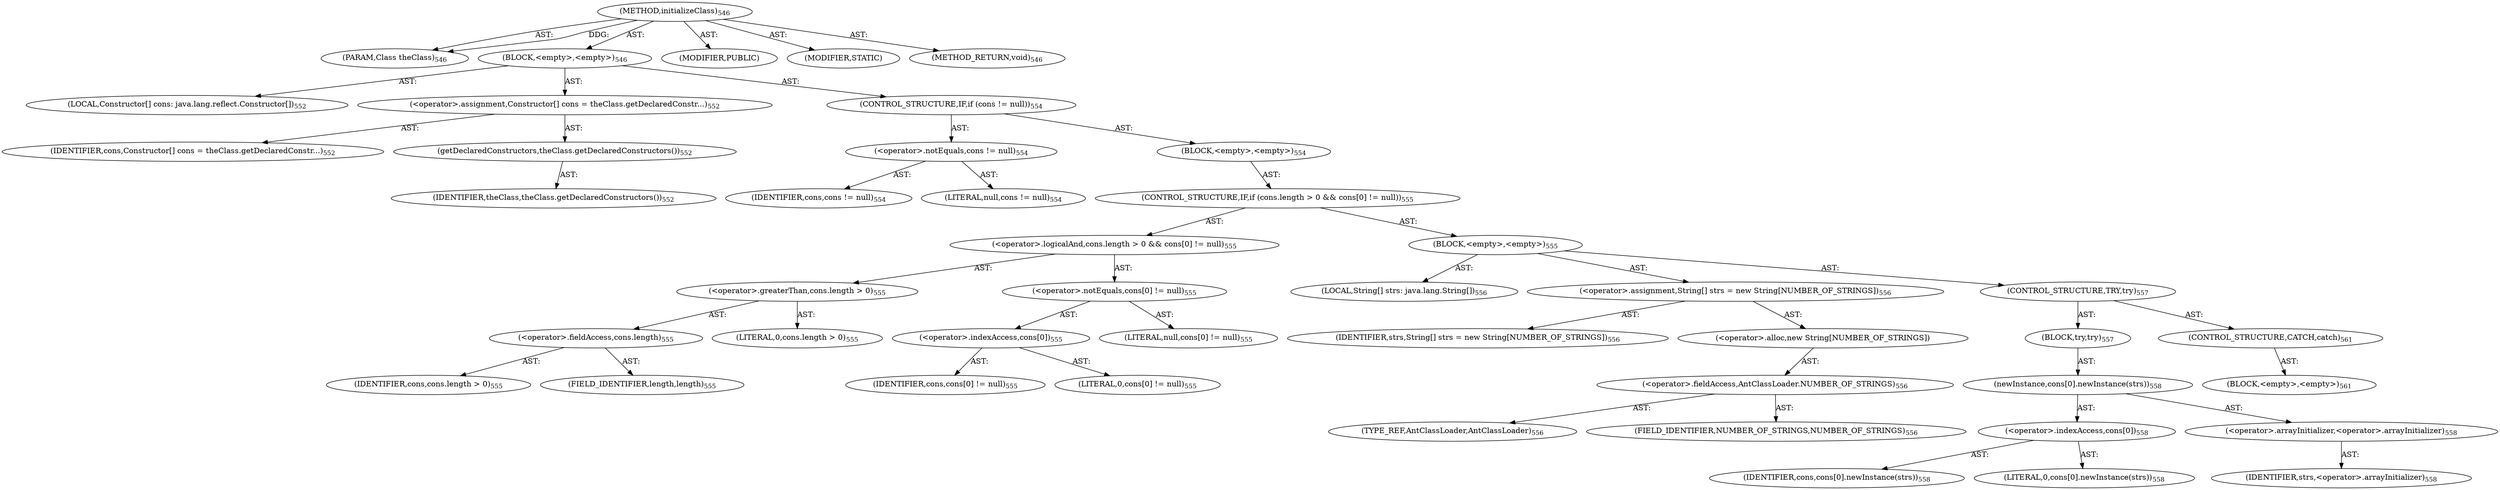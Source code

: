 digraph "initializeClass" {  
"111669149716" [label = <(METHOD,initializeClass)<SUB>546</SUB>> ]
"115964117049" [label = <(PARAM,Class theClass)<SUB>546</SUB>> ]
"25769803820" [label = <(BLOCK,&lt;empty&gt;,&lt;empty&gt;)<SUB>546</SUB>> ]
"94489280526" [label = <(LOCAL,Constructor[] cons: java.lang.reflect.Constructor[])<SUB>552</SUB>> ]
"30064771305" [label = <(&lt;operator&gt;.assignment,Constructor[] cons = theClass.getDeclaredConstr...)<SUB>552</SUB>> ]
"68719476956" [label = <(IDENTIFIER,cons,Constructor[] cons = theClass.getDeclaredConstr...)<SUB>552</SUB>> ]
"30064771306" [label = <(getDeclaredConstructors,theClass.getDeclaredConstructors())<SUB>552</SUB>> ]
"68719476957" [label = <(IDENTIFIER,theClass,theClass.getDeclaredConstructors())<SUB>552</SUB>> ]
"47244640277" [label = <(CONTROL_STRUCTURE,IF,if (cons != null))<SUB>554</SUB>> ]
"30064771307" [label = <(&lt;operator&gt;.notEquals,cons != null)<SUB>554</SUB>> ]
"68719476958" [label = <(IDENTIFIER,cons,cons != null)<SUB>554</SUB>> ]
"90194313257" [label = <(LITERAL,null,cons != null)<SUB>554</SUB>> ]
"25769803821" [label = <(BLOCK,&lt;empty&gt;,&lt;empty&gt;)<SUB>554</SUB>> ]
"47244640278" [label = <(CONTROL_STRUCTURE,IF,if (cons.length &gt; 0 &amp;&amp; cons[0] != null))<SUB>555</SUB>> ]
"30064771308" [label = <(&lt;operator&gt;.logicalAnd,cons.length &gt; 0 &amp;&amp; cons[0] != null)<SUB>555</SUB>> ]
"30064771309" [label = <(&lt;operator&gt;.greaterThan,cons.length &gt; 0)<SUB>555</SUB>> ]
"30064771310" [label = <(&lt;operator&gt;.fieldAccess,cons.length)<SUB>555</SUB>> ]
"68719476959" [label = <(IDENTIFIER,cons,cons.length &gt; 0)<SUB>555</SUB>> ]
"55834574925" [label = <(FIELD_IDENTIFIER,length,length)<SUB>555</SUB>> ]
"90194313258" [label = <(LITERAL,0,cons.length &gt; 0)<SUB>555</SUB>> ]
"30064771311" [label = <(&lt;operator&gt;.notEquals,cons[0] != null)<SUB>555</SUB>> ]
"30064771312" [label = <(&lt;operator&gt;.indexAccess,cons[0])<SUB>555</SUB>> ]
"68719476960" [label = <(IDENTIFIER,cons,cons[0] != null)<SUB>555</SUB>> ]
"90194313259" [label = <(LITERAL,0,cons[0] != null)<SUB>555</SUB>> ]
"90194313260" [label = <(LITERAL,null,cons[0] != null)<SUB>555</SUB>> ]
"25769803822" [label = <(BLOCK,&lt;empty&gt;,&lt;empty&gt;)<SUB>555</SUB>> ]
"94489280527" [label = <(LOCAL,String[] strs: java.lang.String[])<SUB>556</SUB>> ]
"30064771313" [label = <(&lt;operator&gt;.assignment,String[] strs = new String[NUMBER_OF_STRINGS])<SUB>556</SUB>> ]
"68719476961" [label = <(IDENTIFIER,strs,String[] strs = new String[NUMBER_OF_STRINGS])<SUB>556</SUB>> ]
"30064771314" [label = <(&lt;operator&gt;.alloc,new String[NUMBER_OF_STRINGS])> ]
"30064771315" [label = <(&lt;operator&gt;.fieldAccess,AntClassLoader.NUMBER_OF_STRINGS)<SUB>556</SUB>> ]
"180388626434" [label = <(TYPE_REF,AntClassLoader,AntClassLoader)<SUB>556</SUB>> ]
"55834574926" [label = <(FIELD_IDENTIFIER,NUMBER_OF_STRINGS,NUMBER_OF_STRINGS)<SUB>556</SUB>> ]
"47244640279" [label = <(CONTROL_STRUCTURE,TRY,try)<SUB>557</SUB>> ]
"25769803823" [label = <(BLOCK,try,try)<SUB>557</SUB>> ]
"30064771316" [label = <(newInstance,cons[0].newInstance(strs))<SUB>558</SUB>> ]
"30064771317" [label = <(&lt;operator&gt;.indexAccess,cons[0])<SUB>558</SUB>> ]
"68719476962" [label = <(IDENTIFIER,cons,cons[0].newInstance(strs))<SUB>558</SUB>> ]
"90194313261" [label = <(LITERAL,0,cons[0].newInstance(strs))<SUB>558</SUB>> ]
"30064771318" [label = <(&lt;operator&gt;.arrayInitializer,&lt;operator&gt;.arrayInitializer)<SUB>558</SUB>> ]
"68719476963" [label = <(IDENTIFIER,strs,&lt;operator&gt;.arrayInitializer)<SUB>558</SUB>> ]
"47244640280" [label = <(CONTROL_STRUCTURE,CATCH,catch)<SUB>561</SUB>> ]
"25769803824" [label = <(BLOCK,&lt;empty&gt;,&lt;empty&gt;)<SUB>561</SUB>> ]
"133143986237" [label = <(MODIFIER,PUBLIC)> ]
"133143986238" [label = <(MODIFIER,STATIC)> ]
"128849018900" [label = <(METHOD_RETURN,void)<SUB>546</SUB>> ]
  "111669149716" -> "115964117049"  [ label = "AST: "] 
  "111669149716" -> "25769803820"  [ label = "AST: "] 
  "111669149716" -> "133143986237"  [ label = "AST: "] 
  "111669149716" -> "133143986238"  [ label = "AST: "] 
  "111669149716" -> "128849018900"  [ label = "AST: "] 
  "25769803820" -> "94489280526"  [ label = "AST: "] 
  "25769803820" -> "30064771305"  [ label = "AST: "] 
  "25769803820" -> "47244640277"  [ label = "AST: "] 
  "30064771305" -> "68719476956"  [ label = "AST: "] 
  "30064771305" -> "30064771306"  [ label = "AST: "] 
  "30064771306" -> "68719476957"  [ label = "AST: "] 
  "47244640277" -> "30064771307"  [ label = "AST: "] 
  "47244640277" -> "25769803821"  [ label = "AST: "] 
  "30064771307" -> "68719476958"  [ label = "AST: "] 
  "30064771307" -> "90194313257"  [ label = "AST: "] 
  "25769803821" -> "47244640278"  [ label = "AST: "] 
  "47244640278" -> "30064771308"  [ label = "AST: "] 
  "47244640278" -> "25769803822"  [ label = "AST: "] 
  "30064771308" -> "30064771309"  [ label = "AST: "] 
  "30064771308" -> "30064771311"  [ label = "AST: "] 
  "30064771309" -> "30064771310"  [ label = "AST: "] 
  "30064771309" -> "90194313258"  [ label = "AST: "] 
  "30064771310" -> "68719476959"  [ label = "AST: "] 
  "30064771310" -> "55834574925"  [ label = "AST: "] 
  "30064771311" -> "30064771312"  [ label = "AST: "] 
  "30064771311" -> "90194313260"  [ label = "AST: "] 
  "30064771312" -> "68719476960"  [ label = "AST: "] 
  "30064771312" -> "90194313259"  [ label = "AST: "] 
  "25769803822" -> "94489280527"  [ label = "AST: "] 
  "25769803822" -> "30064771313"  [ label = "AST: "] 
  "25769803822" -> "47244640279"  [ label = "AST: "] 
  "30064771313" -> "68719476961"  [ label = "AST: "] 
  "30064771313" -> "30064771314"  [ label = "AST: "] 
  "30064771314" -> "30064771315"  [ label = "AST: "] 
  "30064771315" -> "180388626434"  [ label = "AST: "] 
  "30064771315" -> "55834574926"  [ label = "AST: "] 
  "47244640279" -> "25769803823"  [ label = "AST: "] 
  "47244640279" -> "47244640280"  [ label = "AST: "] 
  "25769803823" -> "30064771316"  [ label = "AST: "] 
  "30064771316" -> "30064771317"  [ label = "AST: "] 
  "30064771316" -> "30064771318"  [ label = "AST: "] 
  "30064771317" -> "68719476962"  [ label = "AST: "] 
  "30064771317" -> "90194313261"  [ label = "AST: "] 
  "30064771318" -> "68719476963"  [ label = "AST: "] 
  "47244640280" -> "25769803824"  [ label = "AST: "] 
  "111669149716" -> "115964117049"  [ label = "DDG: "] 
}
